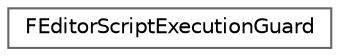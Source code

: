 digraph "Graphical Class Hierarchy"
{
 // INTERACTIVE_SVG=YES
 // LATEX_PDF_SIZE
  bgcolor="transparent";
  edge [fontname=Helvetica,fontsize=10,labelfontname=Helvetica,labelfontsize=10];
  node [fontname=Helvetica,fontsize=10,shape=box,height=0.2,width=0.4];
  rankdir="LR";
  Node0 [id="Node000000",label="FEditorScriptExecutionGuard",height=0.2,width=0.4,color="grey40", fillcolor="white", style="filled",URL="$d7/d64/structFEditorScriptExecutionGuard.html",tooltip=" "];
}
